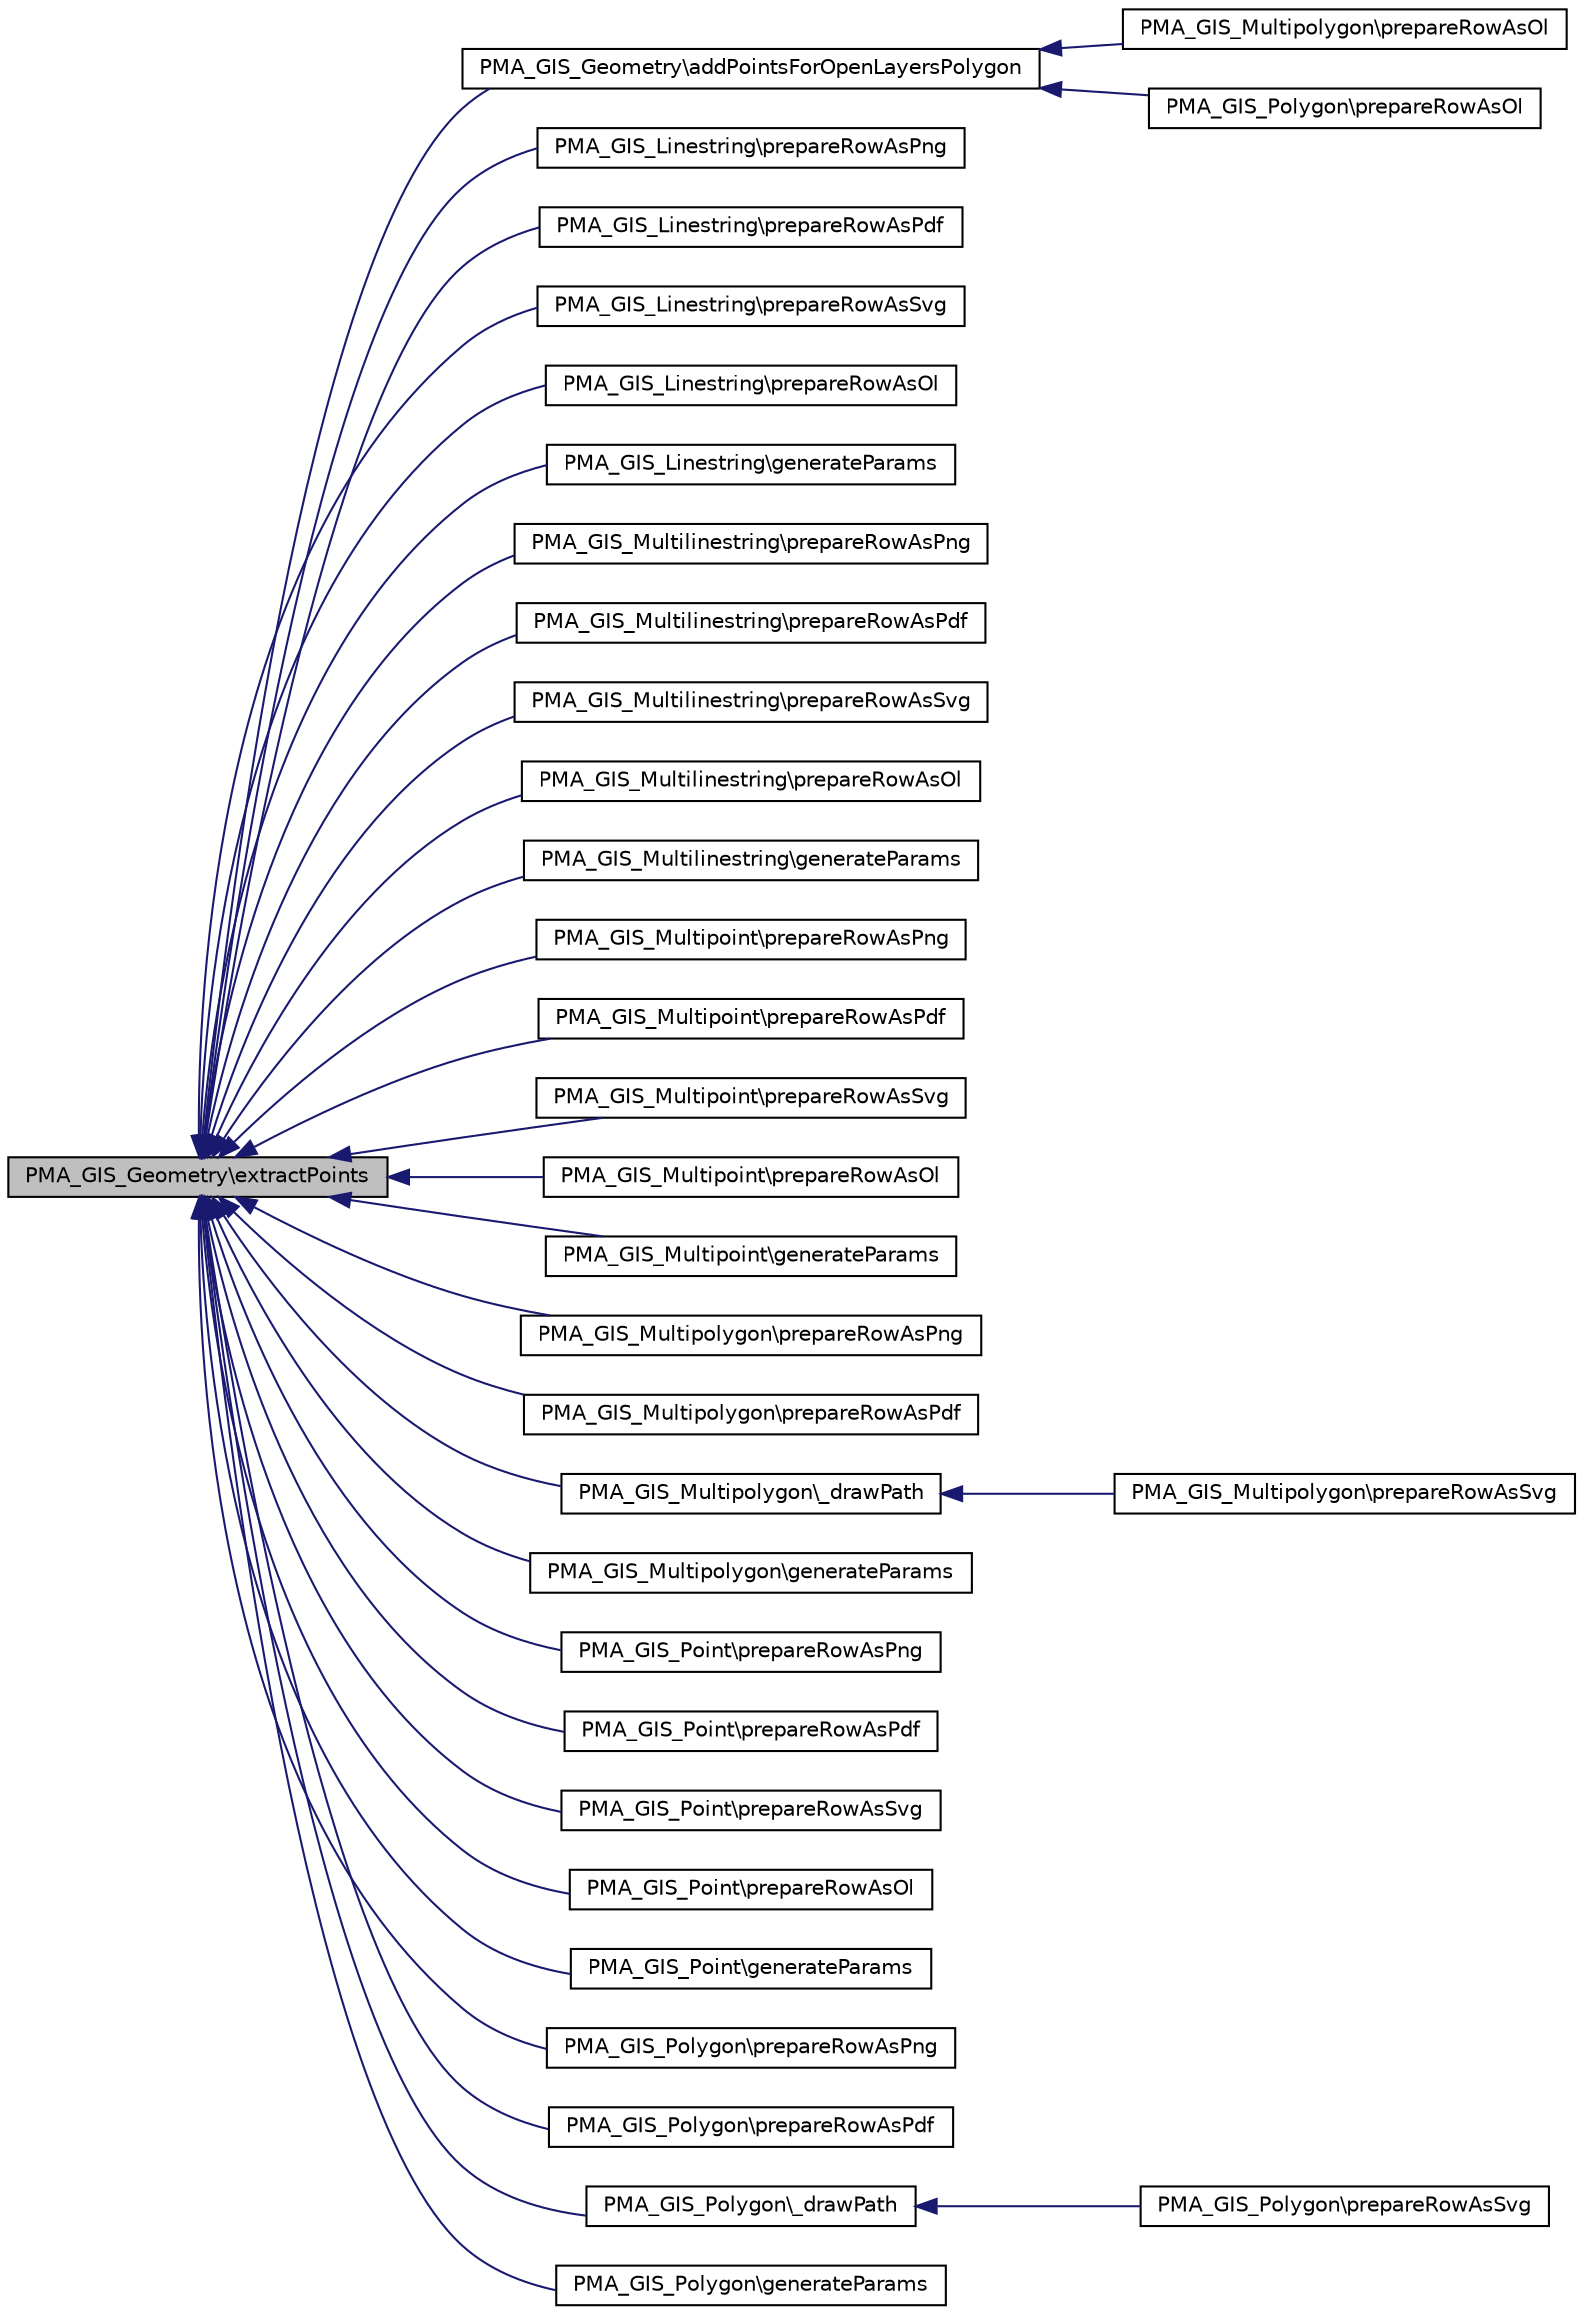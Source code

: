 digraph G
{
  edge [fontname="Helvetica",fontsize="10",labelfontname="Helvetica",labelfontsize="10"];
  node [fontname="Helvetica",fontsize="10",shape=record];
  rankdir="LR";
  Node1 [label="PMA_GIS_Geometry\\extractPoints",height=0.2,width=0.4,color="black", fillcolor="grey75", style="filled" fontcolor="black"];
  Node1 -> Node2 [dir="back",color="midnightblue",fontsize="10",style="solid",fontname="Helvetica"];
  Node2 [label="PMA_GIS_Geometry\\addPointsForOpenLayersPolygon",height=0.2,width=0.4,color="black", fillcolor="white", style="filled",URL="$classPMA__GIS__Geometry.html#a005897c5e13797c227b5ec1637008a35",tooltip="Generates JavaScriipt for adding points for OpenLayers polygon."];
  Node2 -> Node3 [dir="back",color="midnightblue",fontsize="10",style="solid",fontname="Helvetica"];
  Node3 [label="PMA_GIS_Multipolygon\\prepareRowAsOl",height=0.2,width=0.4,color="black", fillcolor="white", style="filled",URL="$classPMA__GIS__Multipolygon.html#a4f82d1ed808b126b7bf7f602456af19f",tooltip="Prepares JavaScript related to a row in the GIS dataset to visualize it with OpenLayers."];
  Node2 -> Node4 [dir="back",color="midnightblue",fontsize="10",style="solid",fontname="Helvetica"];
  Node4 [label="PMA_GIS_Polygon\\prepareRowAsOl",height=0.2,width=0.4,color="black", fillcolor="white", style="filled",URL="$classPMA__GIS__Polygon.html#a8f39e8aeef42cbd305eaccaf9058eb0e",tooltip="Prepares JavaScript related to a row in the GIS dataset to visualize it with OpenLayers."];
  Node1 -> Node5 [dir="back",color="midnightblue",fontsize="10",style="solid",fontname="Helvetica"];
  Node5 [label="PMA_GIS_Linestring\\prepareRowAsPng",height=0.2,width=0.4,color="black", fillcolor="white", style="filled",URL="$classPMA__GIS__Linestring.html#a151bee5c65ee432e0b2e33981493bfa3",tooltip="Adds to the PNG image object, the data related to a row in the GIS dataset."];
  Node1 -> Node6 [dir="back",color="midnightblue",fontsize="10",style="solid",fontname="Helvetica"];
  Node6 [label="PMA_GIS_Linestring\\prepareRowAsPdf",height=0.2,width=0.4,color="black", fillcolor="white", style="filled",URL="$classPMA__GIS__Linestring.html#a5079d9e175fef797742f5372ab6116bc",tooltip="Adds to the TCPDF instance, the data related to a row in the GIS dataset."];
  Node1 -> Node7 [dir="back",color="midnightblue",fontsize="10",style="solid",fontname="Helvetica"];
  Node7 [label="PMA_GIS_Linestring\\prepareRowAsSvg",height=0.2,width=0.4,color="black", fillcolor="white", style="filled",URL="$classPMA__GIS__Linestring.html#adf28ad5a8f87e23013510117857e6d7d",tooltip="Prepares and returns the code related to a row in the GIS dataset as SVG."];
  Node1 -> Node8 [dir="back",color="midnightblue",fontsize="10",style="solid",fontname="Helvetica"];
  Node8 [label="PMA_GIS_Linestring\\prepareRowAsOl",height=0.2,width=0.4,color="black", fillcolor="white", style="filled",URL="$classPMA__GIS__Linestring.html#a3e703a5b94ed6275a9c81328ef8a3b21",tooltip="Prepares JavaScript related to a row in the GIS dataset to visualize it with OpenLayers."];
  Node1 -> Node9 [dir="back",color="midnightblue",fontsize="10",style="solid",fontname="Helvetica"];
  Node9 [label="PMA_GIS_Linestring\\generateParams",height=0.2,width=0.4,color="black", fillcolor="white", style="filled",URL="$classPMA__GIS__Linestring.html#a43a25f025cb738451e202b1c3376fcaa",tooltip="Generate parameters for the GIS data editor from the value of the GIS column."];
  Node1 -> Node10 [dir="back",color="midnightblue",fontsize="10",style="solid",fontname="Helvetica"];
  Node10 [label="PMA_GIS_Multilinestring\\prepareRowAsPng",height=0.2,width=0.4,color="black", fillcolor="white", style="filled",URL="$classPMA__GIS__Multilinestring.html#a91fbcbe46c5667b903f37ddb6937f18c",tooltip="Adds to the PNG image object, the data related to a row in the GIS dataset."];
  Node1 -> Node11 [dir="back",color="midnightblue",fontsize="10",style="solid",fontname="Helvetica"];
  Node11 [label="PMA_GIS_Multilinestring\\prepareRowAsPdf",height=0.2,width=0.4,color="black", fillcolor="white", style="filled",URL="$classPMA__GIS__Multilinestring.html#ab998febd1e88ea9ab50b704e613c919c",tooltip="Adds to the TCPDF instance, the data related to a row in the GIS dataset."];
  Node1 -> Node12 [dir="back",color="midnightblue",fontsize="10",style="solid",fontname="Helvetica"];
  Node12 [label="PMA_GIS_Multilinestring\\prepareRowAsSvg",height=0.2,width=0.4,color="black", fillcolor="white", style="filled",URL="$classPMA__GIS__Multilinestring.html#aa03c1c860b86bbb3382f9799824fae69",tooltip="Prepares and returns the code related to a row in the GIS dataset as SVG."];
  Node1 -> Node13 [dir="back",color="midnightblue",fontsize="10",style="solid",fontname="Helvetica"];
  Node13 [label="PMA_GIS_Multilinestring\\prepareRowAsOl",height=0.2,width=0.4,color="black", fillcolor="white", style="filled",URL="$classPMA__GIS__Multilinestring.html#a7282c7d0b05e28f590b1aa8557be8c46",tooltip="Prepares JavaScript related to a row in the GIS dataset to visualize it with OpenLayers."];
  Node1 -> Node14 [dir="back",color="midnightblue",fontsize="10",style="solid",fontname="Helvetica"];
  Node14 [label="PMA_GIS_Multilinestring\\generateParams",height=0.2,width=0.4,color="black", fillcolor="white", style="filled",URL="$classPMA__GIS__Multilinestring.html#abbc7c6bcd704452c168a3e3ca0e10142",tooltip="Generate parameters for the GIS data editor from the value of the GIS column."];
  Node1 -> Node15 [dir="back",color="midnightblue",fontsize="10",style="solid",fontname="Helvetica"];
  Node15 [label="PMA_GIS_Multipoint\\prepareRowAsPng",height=0.2,width=0.4,color="black", fillcolor="white", style="filled",URL="$classPMA__GIS__Multipoint.html#a9215f11edfad25d891dc53571a59ce3e",tooltip="Adds to the PNG image object, the data related to a row in the GIS dataset."];
  Node1 -> Node16 [dir="back",color="midnightblue",fontsize="10",style="solid",fontname="Helvetica"];
  Node16 [label="PMA_GIS_Multipoint\\prepareRowAsPdf",height=0.2,width=0.4,color="black", fillcolor="white", style="filled",URL="$classPMA__GIS__Multipoint.html#a2abea5a869234a40cfe54f90236c06cf",tooltip="Adds to the TCPDF instance, the data related to a row in the GIS dataset."];
  Node1 -> Node17 [dir="back",color="midnightblue",fontsize="10",style="solid",fontname="Helvetica"];
  Node17 [label="PMA_GIS_Multipoint\\prepareRowAsSvg",height=0.2,width=0.4,color="black", fillcolor="white", style="filled",URL="$classPMA__GIS__Multipoint.html#a292cc3470ea6e1b40b7843555df5309d",tooltip="Prepares and returns the code related to a row in the GIS dataset as SVG."];
  Node1 -> Node18 [dir="back",color="midnightblue",fontsize="10",style="solid",fontname="Helvetica"];
  Node18 [label="PMA_GIS_Multipoint\\prepareRowAsOl",height=0.2,width=0.4,color="black", fillcolor="white", style="filled",URL="$classPMA__GIS__Multipoint.html#aee1fd27f55a655c0ae35b98521670de5",tooltip="Prepares JavaScript related to a row in the GIS dataset to visualize it with OpenLayers."];
  Node1 -> Node19 [dir="back",color="midnightblue",fontsize="10",style="solid",fontname="Helvetica"];
  Node19 [label="PMA_GIS_Multipoint\\generateParams",height=0.2,width=0.4,color="black", fillcolor="white", style="filled",URL="$classPMA__GIS__Multipoint.html#af321b2559815bb5da61e72581724510e",tooltip="Generate parameters for the GIS data editor from the value of the GIS column."];
  Node1 -> Node20 [dir="back",color="midnightblue",fontsize="10",style="solid",fontname="Helvetica"];
  Node20 [label="PMA_GIS_Multipolygon\\prepareRowAsPng",height=0.2,width=0.4,color="black", fillcolor="white", style="filled",URL="$classPMA__GIS__Multipolygon.html#aa6ebe4748f8e3a83fe9fa920bc9df4c5",tooltip="Adds to the PNG image object, the data related to a row in the GIS dataset."];
  Node1 -> Node21 [dir="back",color="midnightblue",fontsize="10",style="solid",fontname="Helvetica"];
  Node21 [label="PMA_GIS_Multipolygon\\prepareRowAsPdf",height=0.2,width=0.4,color="black", fillcolor="white", style="filled",URL="$classPMA__GIS__Multipolygon.html#a73f20ad484f055d82dd4c34719aad037",tooltip="Adds to the TCPDF instance, the data related to a row in the GIS dataset."];
  Node1 -> Node22 [dir="back",color="midnightblue",fontsize="10",style="solid",fontname="Helvetica"];
  Node22 [label="PMA_GIS_Multipolygon\\_drawPath",height=0.2,width=0.4,color="black", fillcolor="white", style="filled",URL="$classPMA__GIS__Multipolygon.html#ad8e44a92fe0c0e0a2b63a6cd3032763b",tooltip="Draws a ring of the polygon using SVG path element."];
  Node22 -> Node23 [dir="back",color="midnightblue",fontsize="10",style="solid",fontname="Helvetica"];
  Node23 [label="PMA_GIS_Multipolygon\\prepareRowAsSvg",height=0.2,width=0.4,color="black", fillcolor="white", style="filled",URL="$classPMA__GIS__Multipolygon.html#a5f528138c821e045c2587f9e57e1259a",tooltip="Prepares and returns the code related to a row in the GIS dataset as SVG."];
  Node1 -> Node24 [dir="back",color="midnightblue",fontsize="10",style="solid",fontname="Helvetica"];
  Node24 [label="PMA_GIS_Multipolygon\\generateParams",height=0.2,width=0.4,color="black", fillcolor="white", style="filled",URL="$classPMA__GIS__Multipolygon.html#a8f81e0e2fdc4c0237458daa1edf92e7f",tooltip="Generate parameters for the GIS data editor from the value of the GIS column."];
  Node1 -> Node25 [dir="back",color="midnightblue",fontsize="10",style="solid",fontname="Helvetica"];
  Node25 [label="PMA_GIS_Point\\prepareRowAsPng",height=0.2,width=0.4,color="black", fillcolor="white", style="filled",URL="$classPMA__GIS__Point.html#a97dc3bdcb473bdb437bc78a7dd5a839c",tooltip="Adds to the PNG image object, the data related to a row in the GIS dataset."];
  Node1 -> Node26 [dir="back",color="midnightblue",fontsize="10",style="solid",fontname="Helvetica"];
  Node26 [label="PMA_GIS_Point\\prepareRowAsPdf",height=0.2,width=0.4,color="black", fillcolor="white", style="filled",URL="$classPMA__GIS__Point.html#a5f1734bdc468a1ea3d1e219e8d28f05e",tooltip="Adds to the TCPDF instance, the data related to a row in the GIS dataset."];
  Node1 -> Node27 [dir="back",color="midnightblue",fontsize="10",style="solid",fontname="Helvetica"];
  Node27 [label="PMA_GIS_Point\\prepareRowAsSvg",height=0.2,width=0.4,color="black", fillcolor="white", style="filled",URL="$classPMA__GIS__Point.html#ad683f277bdf0cb4da8837f86b76ef869",tooltip="Prepares and returns the code related to a row in the GIS dataset as SVG."];
  Node1 -> Node28 [dir="back",color="midnightblue",fontsize="10",style="solid",fontname="Helvetica"];
  Node28 [label="PMA_GIS_Point\\prepareRowAsOl",height=0.2,width=0.4,color="black", fillcolor="white", style="filled",URL="$classPMA__GIS__Point.html#af8d43cf960411ee0318d72c3f2fe99ba",tooltip="Prepares JavaScript related to a row in the GIS dataset to visualize it with OpenLayers."];
  Node1 -> Node29 [dir="back",color="midnightblue",fontsize="10",style="solid",fontname="Helvetica"];
  Node29 [label="PMA_GIS_Point\\generateParams",height=0.2,width=0.4,color="black", fillcolor="white", style="filled",URL="$classPMA__GIS__Point.html#a4bf9af59df63205698582f783fb659f9",tooltip="Generate parameters for the GIS data editor from the value of the GIS column."];
  Node1 -> Node30 [dir="back",color="midnightblue",fontsize="10",style="solid",fontname="Helvetica"];
  Node30 [label="PMA_GIS_Polygon\\prepareRowAsPng",height=0.2,width=0.4,color="black", fillcolor="white", style="filled",URL="$classPMA__GIS__Polygon.html#a6c95186c9ed0a4dc7221278e11da6d38",tooltip="Adds to the PNG image object, the data related to a row in the GIS dataset."];
  Node1 -> Node31 [dir="back",color="midnightblue",fontsize="10",style="solid",fontname="Helvetica"];
  Node31 [label="PMA_GIS_Polygon\\prepareRowAsPdf",height=0.2,width=0.4,color="black", fillcolor="white", style="filled",URL="$classPMA__GIS__Polygon.html#a7d61bda8b11309091ce337d75c3d9662",tooltip="Adds to the TCPDF instance, the data related to a row in the GIS dataset."];
  Node1 -> Node32 [dir="back",color="midnightblue",fontsize="10",style="solid",fontname="Helvetica"];
  Node32 [label="PMA_GIS_Polygon\\_drawPath",height=0.2,width=0.4,color="black", fillcolor="white", style="filled",URL="$classPMA__GIS__Polygon.html#aa269e76b6e829e645078f81a991778ad",tooltip="Draws a ring of the polygon using SVG path element."];
  Node32 -> Node33 [dir="back",color="midnightblue",fontsize="10",style="solid",fontname="Helvetica"];
  Node33 [label="PMA_GIS_Polygon\\prepareRowAsSvg",height=0.2,width=0.4,color="black", fillcolor="white", style="filled",URL="$classPMA__GIS__Polygon.html#a4f0d8428490ae6692c26981253d028f9",tooltip="Prepares and returns the code related to a row in the GIS dataset as SVG."];
  Node1 -> Node34 [dir="back",color="midnightblue",fontsize="10",style="solid",fontname="Helvetica"];
  Node34 [label="PMA_GIS_Polygon\\generateParams",height=0.2,width=0.4,color="black", fillcolor="white", style="filled",URL="$classPMA__GIS__Polygon.html#ae20f0fb608f1912d6a45605268060ac3",tooltip="Generate parameters for the GIS data editor from the value of the GIS column."];
}
